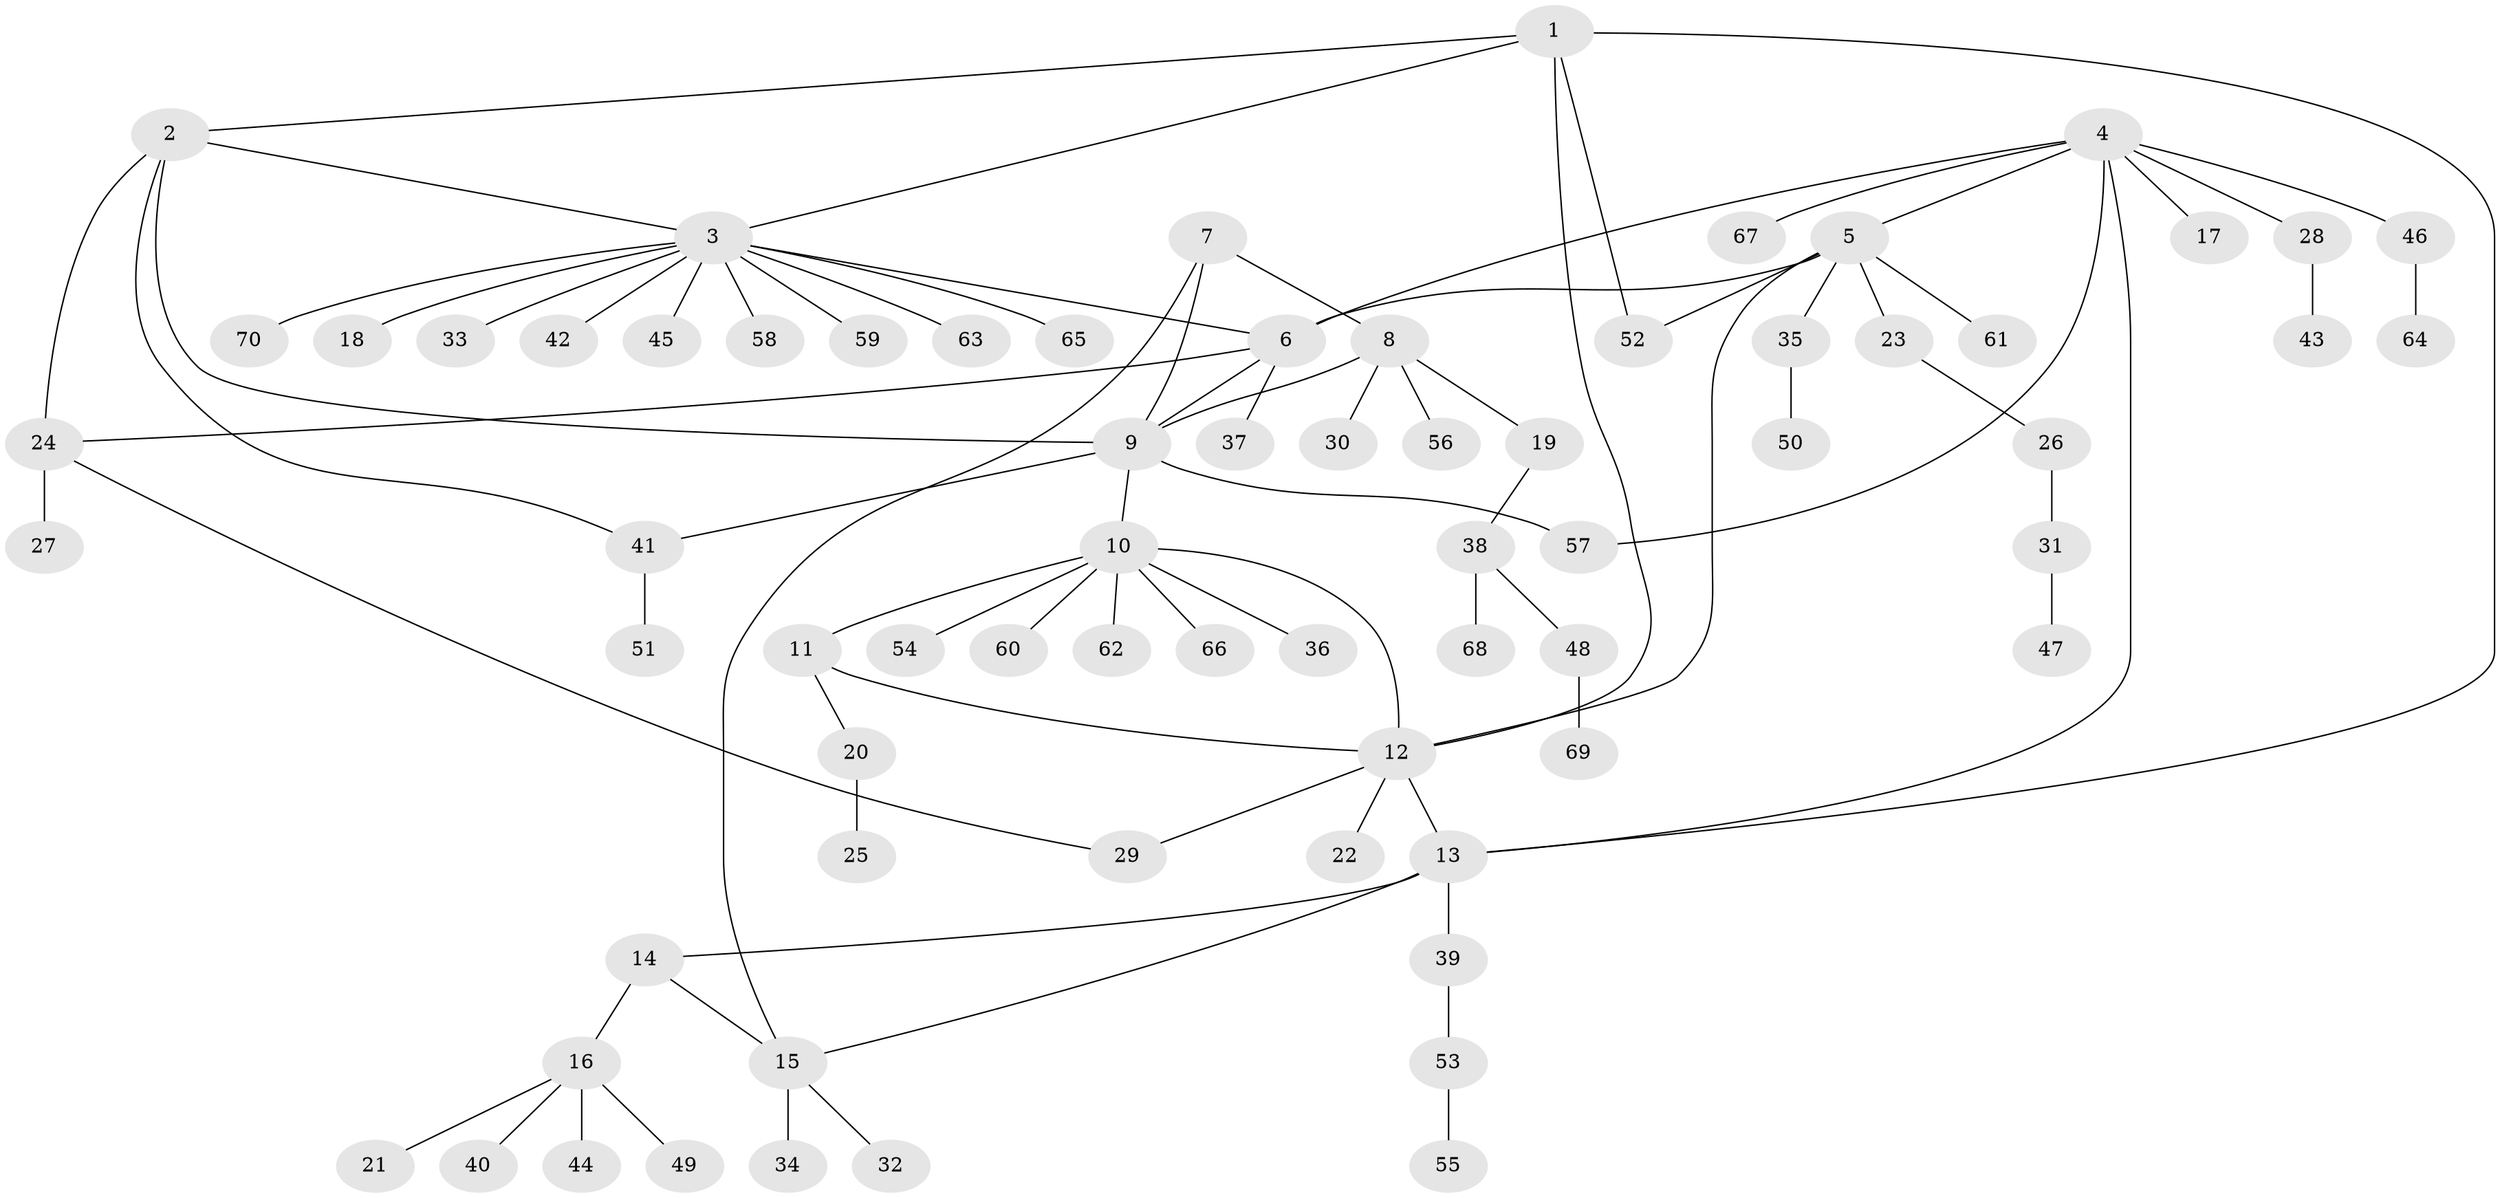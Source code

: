 // coarse degree distribution, {7: 0.08, 15: 0.02, 6: 0.06, 3: 0.08, 4: 0.06, 1: 0.58, 2: 0.12}
// Generated by graph-tools (version 1.1) at 2025/42/03/06/25 10:42:11]
// undirected, 70 vertices, 85 edges
graph export_dot {
graph [start="1"]
  node [color=gray90,style=filled];
  1;
  2;
  3;
  4;
  5;
  6;
  7;
  8;
  9;
  10;
  11;
  12;
  13;
  14;
  15;
  16;
  17;
  18;
  19;
  20;
  21;
  22;
  23;
  24;
  25;
  26;
  27;
  28;
  29;
  30;
  31;
  32;
  33;
  34;
  35;
  36;
  37;
  38;
  39;
  40;
  41;
  42;
  43;
  44;
  45;
  46;
  47;
  48;
  49;
  50;
  51;
  52;
  53;
  54;
  55;
  56;
  57;
  58;
  59;
  60;
  61;
  62;
  63;
  64;
  65;
  66;
  67;
  68;
  69;
  70;
  1 -- 2;
  1 -- 3;
  1 -- 12;
  1 -- 13;
  1 -- 52;
  2 -- 3;
  2 -- 9;
  2 -- 24;
  2 -- 41;
  3 -- 6;
  3 -- 18;
  3 -- 33;
  3 -- 42;
  3 -- 45;
  3 -- 58;
  3 -- 59;
  3 -- 63;
  3 -- 65;
  3 -- 70;
  4 -- 5;
  4 -- 6;
  4 -- 13;
  4 -- 17;
  4 -- 28;
  4 -- 46;
  4 -- 57;
  4 -- 67;
  5 -- 6;
  5 -- 12;
  5 -- 23;
  5 -- 35;
  5 -- 52;
  5 -- 61;
  6 -- 9;
  6 -- 24;
  6 -- 37;
  7 -- 8;
  7 -- 9;
  7 -- 15;
  8 -- 9;
  8 -- 19;
  8 -- 30;
  8 -- 56;
  9 -- 10;
  9 -- 41;
  9 -- 57;
  10 -- 11;
  10 -- 12;
  10 -- 36;
  10 -- 54;
  10 -- 60;
  10 -- 62;
  10 -- 66;
  11 -- 12;
  11 -- 20;
  12 -- 13;
  12 -- 22;
  12 -- 29;
  13 -- 14;
  13 -- 15;
  13 -- 39;
  14 -- 15;
  14 -- 16;
  15 -- 32;
  15 -- 34;
  16 -- 21;
  16 -- 40;
  16 -- 44;
  16 -- 49;
  19 -- 38;
  20 -- 25;
  23 -- 26;
  24 -- 27;
  24 -- 29;
  26 -- 31;
  28 -- 43;
  31 -- 47;
  35 -- 50;
  38 -- 48;
  38 -- 68;
  39 -- 53;
  41 -- 51;
  46 -- 64;
  48 -- 69;
  53 -- 55;
}
